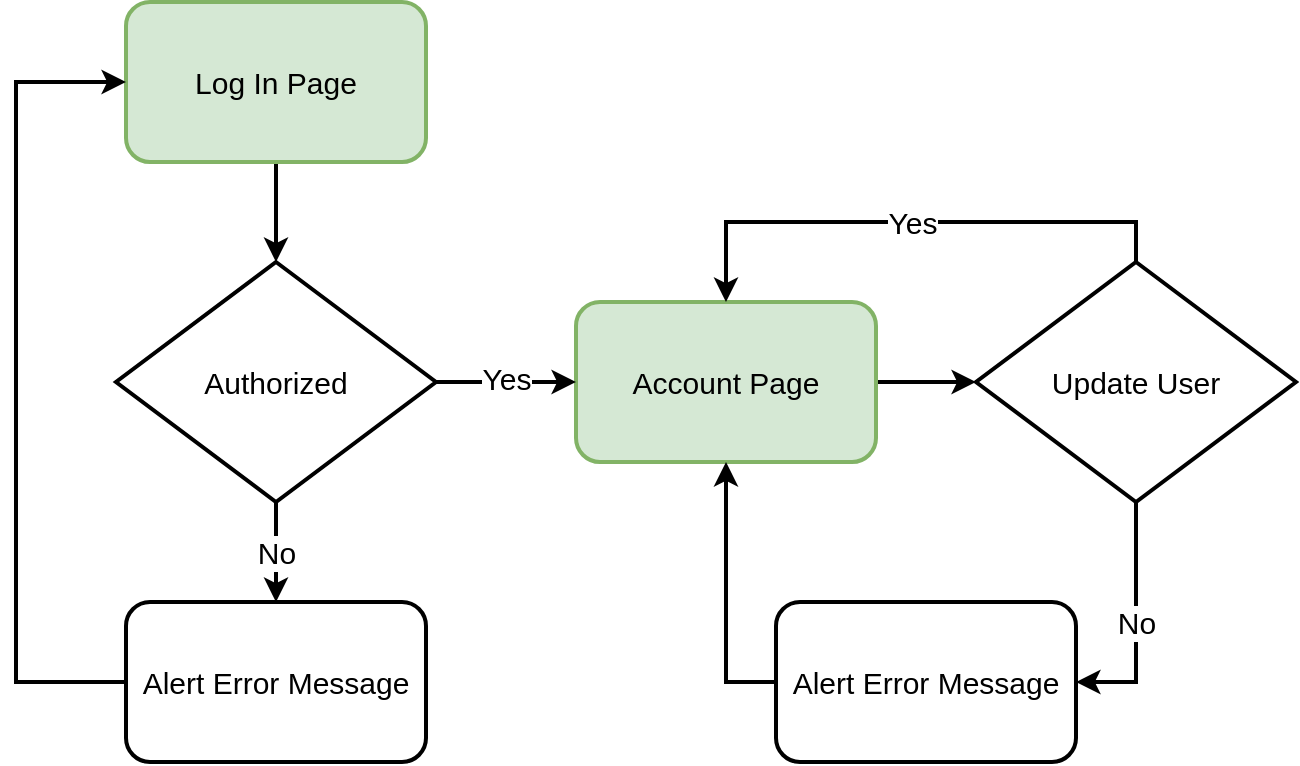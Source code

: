 <mxfile version="19.0.3" type="device"><diagram id="jGIS3qfjzPRxAp2MRhXk" name="第 1 页"><mxGraphModel dx="786" dy="672" grid="1" gridSize="10" guides="1" tooltips="1" connect="1" arrows="1" fold="1" page="1" pageScale="1" pageWidth="827" pageHeight="1169" math="0" shadow="0"><root><mxCell id="0"/><mxCell id="1" parent="0"/><mxCell id="uWWd1O5NKOq_NnInqBK4-7" value="" style="edgeStyle=orthogonalEdgeStyle;rounded=0;orthogonalLoop=1;jettySize=auto;html=1;fontSize=15;strokeWidth=2;entryX=0.5;entryY=0;entryDx=0;entryDy=0;" edge="1" parent="1" source="uWWd1O5NKOq_NnInqBK4-1" target="uWWd1O5NKOq_NnInqBK4-9"><mxGeometry relative="1" as="geometry"><mxPoint x="340" y="190" as="targetPoint"/></mxGeometry></mxCell><mxCell id="uWWd1O5NKOq_NnInqBK4-1" value="&lt;font style=&quot;font-size: 15px;&quot;&gt;Log In Page&lt;br&gt;&lt;/font&gt;" style="rounded=1;whiteSpace=wrap;html=1;strokeWidth=2;fillColor=#d5e8d4;strokeColor=#82b366;" vertex="1" parent="1"><mxGeometry x="265" y="220" width="150" height="80" as="geometry"/></mxCell><mxCell id="uWWd1O5NKOq_NnInqBK4-19" value="" style="edgeStyle=orthogonalEdgeStyle;rounded=0;orthogonalLoop=1;jettySize=auto;html=1;fontSize=15;strokeWidth=2;" edge="1" parent="1" source="uWWd1O5NKOq_NnInqBK4-8" target="uWWd1O5NKOq_NnInqBK4-18"><mxGeometry relative="1" as="geometry"/></mxCell><mxCell id="uWWd1O5NKOq_NnInqBK4-8" value="&lt;font style=&quot;font-size: 15px;&quot;&gt;Account Page&lt;br&gt;&lt;/font&gt;" style="rounded=1;whiteSpace=wrap;html=1;strokeWidth=2;fillColor=#d5e8d4;strokeColor=#82b366;" vertex="1" parent="1"><mxGeometry x="490" y="370" width="150" height="80" as="geometry"/></mxCell><mxCell id="uWWd1O5NKOq_NnInqBK4-11" value="" style="edgeStyle=orthogonalEdgeStyle;rounded=0;orthogonalLoop=1;jettySize=auto;html=1;fontSize=15;strokeWidth=2;" edge="1" parent="1" source="uWWd1O5NKOq_NnInqBK4-9" target="uWWd1O5NKOq_NnInqBK4-8"><mxGeometry relative="1" as="geometry"/></mxCell><mxCell id="uWWd1O5NKOq_NnInqBK4-12" value="Yes" style="edgeLabel;html=1;align=center;verticalAlign=middle;resizable=0;points=[];fontSize=15;" vertex="1" connectable="0" parent="uWWd1O5NKOq_NnInqBK4-11"><mxGeometry x="-0.009" y="2" relative="1" as="geometry"><mxPoint as="offset"/></mxGeometry></mxCell><mxCell id="uWWd1O5NKOq_NnInqBK4-16" value="No" style="edgeStyle=orthogonalEdgeStyle;rounded=0;orthogonalLoop=1;jettySize=auto;html=1;fontSize=15;strokeWidth=2;" edge="1" parent="1" source="uWWd1O5NKOq_NnInqBK4-9" target="uWWd1O5NKOq_NnInqBK4-15"><mxGeometry relative="1" as="geometry"/></mxCell><mxCell id="uWWd1O5NKOq_NnInqBK4-9" value="Authorized" style="rhombus;whiteSpace=wrap;html=1;fontSize=15;strokeWidth=2;fillColor=none;" vertex="1" parent="1"><mxGeometry x="260" y="350" width="160" height="120" as="geometry"/></mxCell><mxCell id="uWWd1O5NKOq_NnInqBK4-17" style="edgeStyle=orthogonalEdgeStyle;rounded=0;orthogonalLoop=1;jettySize=auto;html=1;fontSize=15;strokeWidth=2;entryX=0;entryY=0.5;entryDx=0;entryDy=0;" edge="1" parent="1" source="uWWd1O5NKOq_NnInqBK4-15" target="uWWd1O5NKOq_NnInqBK4-1"><mxGeometry relative="1" as="geometry"><mxPoint x="210" y="100" as="targetPoint"/><Array as="points"><mxPoint x="210" y="560"/><mxPoint x="210" y="260"/></Array></mxGeometry></mxCell><mxCell id="uWWd1O5NKOq_NnInqBK4-15" value="&lt;font style=&quot;font-size: 15px;&quot;&gt;Alert Error Message&lt;br&gt;&lt;/font&gt;" style="rounded=1;whiteSpace=wrap;html=1;strokeWidth=2;" vertex="1" parent="1"><mxGeometry x="265" y="520" width="150" height="80" as="geometry"/></mxCell><mxCell id="uWWd1O5NKOq_NnInqBK4-22" value="Yes" style="edgeStyle=orthogonalEdgeStyle;rounded=0;orthogonalLoop=1;jettySize=auto;html=1;entryX=0.5;entryY=0;entryDx=0;entryDy=0;fontSize=15;strokeWidth=2;" edge="1" parent="1" source="uWWd1O5NKOq_NnInqBK4-18" target="uWWd1O5NKOq_NnInqBK4-8"><mxGeometry relative="1" as="geometry"><Array as="points"><mxPoint x="770" y="330"/><mxPoint x="565" y="330"/></Array></mxGeometry></mxCell><mxCell id="uWWd1O5NKOq_NnInqBK4-24" value="No" style="edgeStyle=orthogonalEdgeStyle;rounded=0;orthogonalLoop=1;jettySize=auto;html=1;entryX=1;entryY=0.5;entryDx=0;entryDy=0;fontSize=15;strokeWidth=2;" edge="1" parent="1" source="uWWd1O5NKOq_NnInqBK4-18" target="uWWd1O5NKOq_NnInqBK4-23"><mxGeometry relative="1" as="geometry"/></mxCell><mxCell id="uWWd1O5NKOq_NnInqBK4-18" value="Update User" style="rhombus;whiteSpace=wrap;html=1;fontSize=15;strokeWidth=2;fillColor=none;" vertex="1" parent="1"><mxGeometry x="690" y="350" width="160" height="120" as="geometry"/></mxCell><mxCell id="uWWd1O5NKOq_NnInqBK4-25" style="edgeStyle=orthogonalEdgeStyle;rounded=0;orthogonalLoop=1;jettySize=auto;html=1;entryX=0.5;entryY=1;entryDx=0;entryDy=0;fontSize=15;strokeWidth=2;exitX=0;exitY=0.5;exitDx=0;exitDy=0;" edge="1" parent="1" source="uWWd1O5NKOq_NnInqBK4-23" target="uWWd1O5NKOq_NnInqBK4-8"><mxGeometry relative="1" as="geometry"/></mxCell><mxCell id="uWWd1O5NKOq_NnInqBK4-23" value="&lt;font style=&quot;font-size: 15px;&quot;&gt;Alert Error Message&lt;br&gt;&lt;/font&gt;" style="rounded=1;whiteSpace=wrap;html=1;strokeWidth=2;" vertex="1" parent="1"><mxGeometry x="590" y="520" width="150" height="80" as="geometry"/></mxCell></root></mxGraphModel></diagram></mxfile>